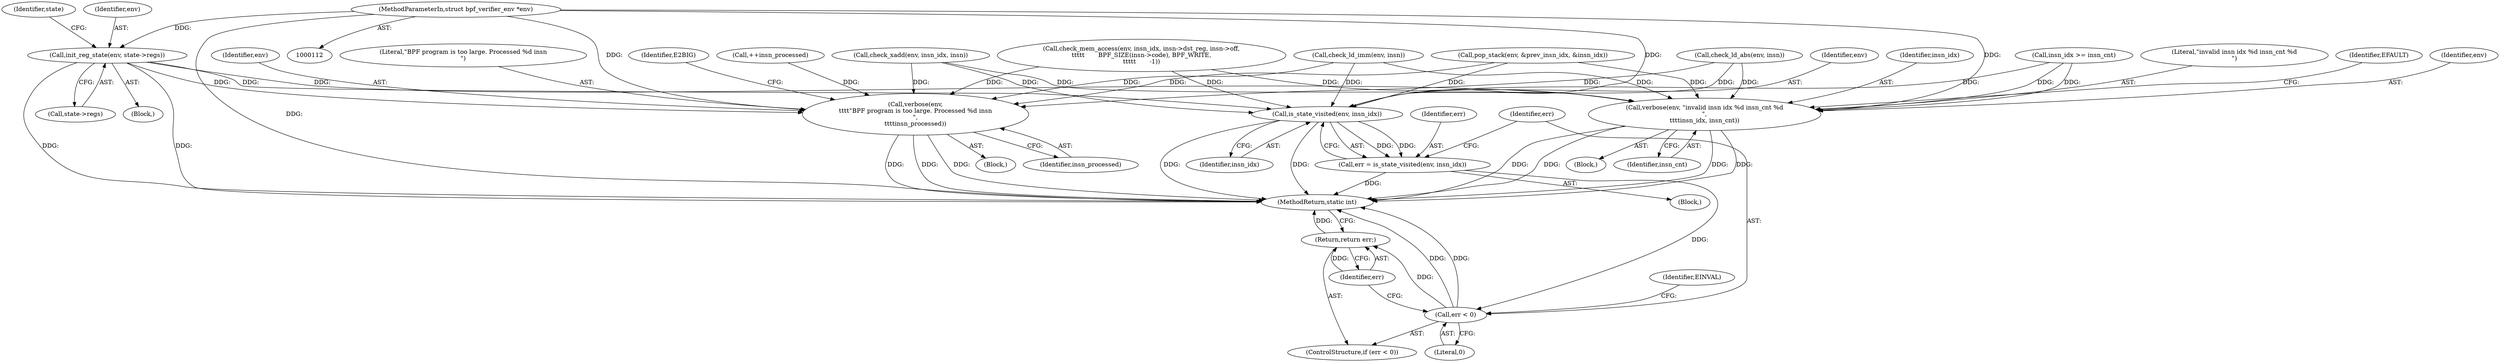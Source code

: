 digraph "0_linux_c131187db2d3fa2f8bf32fdf4e9a4ef805168467_1@pointer" {
"1000113" [label="(MethodParameterIn,struct bpf_verifier_env *env)"];
"1000163" [label="(Call,init_reg_state(env, state->regs))"];
"1000185" [label="(Call,verbose(env, \"invalid insn idx %d insn_cnt %d\n\",\n\t\t\t\tinsn_idx, insn_cnt))"];
"1000209" [label="(Call,verbose(env,\n\t\t\t\t\"BPF program is too large. Processed %d insn\n\",\n\t\t\t\tinsn_processed))"];
"1000218" [label="(Call,is_state_visited(env, insn_idx))"];
"1000216" [label="(Call,err = is_state_visited(env, insn_idx))"];
"1000222" [label="(Call,err < 0)"];
"1000225" [label="(Return,return err;)"];
"1000187" [label="(Literal,\"invalid insn idx %d insn_cnt %d\n\")"];
"1000219" [label="(Identifier,env)"];
"1000113" [label="(MethodParameterIn,struct bpf_verifier_env *env)"];
"1000192" [label="(Identifier,EFAULT)"];
"1000185" [label="(Call,verbose(env, \"invalid insn idx %d insn_cnt %d\n\",\n\t\t\t\tinsn_idx, insn_cnt))"];
"1000165" [label="(Call,state->regs)"];
"1000209" [label="(Call,verbose(env,\n\t\t\t\t\"BPF program is too large. Processed %d insn\n\",\n\t\t\t\tinsn_processed))"];
"1000186" [label="(Identifier,env)"];
"1000212" [label="(Identifier,insn_processed)"];
"1000189" [label="(Identifier,insn_cnt)"];
"1000615" [label="(Call,check_mem_access(env, insn_idx, insn->dst_reg, insn->off,\n\t\t\t\t\t       BPF_SIZE(insn->code), BPF_WRITE,\n\t\t\t\t\t       -1))"];
"1000222" [label="(Call,err < 0)"];
"1000224" [label="(Literal,0)"];
"1000170" [label="(Identifier,state)"];
"1000221" [label="(ControlStructure,if (err < 0))"];
"1000210" [label="(Identifier,env)"];
"1000164" [label="(Identifier,env)"];
"1000163" [label="(Call,init_reg_state(env, state->regs))"];
"1000880" [label="(Call,check_ld_imm(env, insn))"];
"1000218" [label="(Call,is_state_visited(env, insn_idx))"];
"1000226" [label="(Identifier,err)"];
"1000177" [label="(Block,)"];
"1000114" [label="(Block,)"];
"1000181" [label="(Call,insn_idx >= insn_cnt)"];
"1000921" [label="(MethodReturn,static int)"];
"1000184" [label="(Block,)"];
"1000208" [label="(Block,)"];
"1000220" [label="(Identifier,insn_idx)"];
"1000223" [label="(Identifier,err)"];
"1000225" [label="(Return,return err;)"];
"1000188" [label="(Identifier,insn_idx)"];
"1000865" [label="(Call,check_ld_abs(env, insn))"];
"1000211" [label="(Literal,\"BPF program is too large. Processed %d insn\n\")"];
"1000231" [label="(Identifier,EINVAL)"];
"1000471" [label="(Call,check_xadd(env, insn_idx, insn))"];
"1000215" [label="(Identifier,E2BIG)"];
"1000216" [label="(Call,err = is_state_visited(env, insn_idx))"];
"1000205" [label="(Call,++insn_processed)"];
"1000808" [label="(Call,pop_stack(env, &prev_insn_idx, &insn_idx))"];
"1000217" [label="(Identifier,err)"];
"1000113" -> "1000112"  [label="AST: "];
"1000113" -> "1000921"  [label="DDG: "];
"1000113" -> "1000163"  [label="DDG: "];
"1000113" -> "1000185"  [label="DDG: "];
"1000113" -> "1000209"  [label="DDG: "];
"1000113" -> "1000218"  [label="DDG: "];
"1000163" -> "1000114"  [label="AST: "];
"1000163" -> "1000165"  [label="CFG: "];
"1000164" -> "1000163"  [label="AST: "];
"1000165" -> "1000163"  [label="AST: "];
"1000170" -> "1000163"  [label="CFG: "];
"1000163" -> "1000921"  [label="DDG: "];
"1000163" -> "1000921"  [label="DDG: "];
"1000163" -> "1000185"  [label="DDG: "];
"1000163" -> "1000209"  [label="DDG: "];
"1000163" -> "1000218"  [label="DDG: "];
"1000185" -> "1000184"  [label="AST: "];
"1000185" -> "1000189"  [label="CFG: "];
"1000186" -> "1000185"  [label="AST: "];
"1000187" -> "1000185"  [label="AST: "];
"1000188" -> "1000185"  [label="AST: "];
"1000189" -> "1000185"  [label="AST: "];
"1000192" -> "1000185"  [label="CFG: "];
"1000185" -> "1000921"  [label="DDG: "];
"1000185" -> "1000921"  [label="DDG: "];
"1000185" -> "1000921"  [label="DDG: "];
"1000185" -> "1000921"  [label="DDG: "];
"1000865" -> "1000185"  [label="DDG: "];
"1000880" -> "1000185"  [label="DDG: "];
"1000471" -> "1000185"  [label="DDG: "];
"1000615" -> "1000185"  [label="DDG: "];
"1000808" -> "1000185"  [label="DDG: "];
"1000181" -> "1000185"  [label="DDG: "];
"1000181" -> "1000185"  [label="DDG: "];
"1000209" -> "1000208"  [label="AST: "];
"1000209" -> "1000212"  [label="CFG: "];
"1000210" -> "1000209"  [label="AST: "];
"1000211" -> "1000209"  [label="AST: "];
"1000212" -> "1000209"  [label="AST: "];
"1000215" -> "1000209"  [label="CFG: "];
"1000209" -> "1000921"  [label="DDG: "];
"1000209" -> "1000921"  [label="DDG: "];
"1000209" -> "1000921"  [label="DDG: "];
"1000865" -> "1000209"  [label="DDG: "];
"1000880" -> "1000209"  [label="DDG: "];
"1000471" -> "1000209"  [label="DDG: "];
"1000615" -> "1000209"  [label="DDG: "];
"1000808" -> "1000209"  [label="DDG: "];
"1000205" -> "1000209"  [label="DDG: "];
"1000218" -> "1000216"  [label="AST: "];
"1000218" -> "1000220"  [label="CFG: "];
"1000219" -> "1000218"  [label="AST: "];
"1000220" -> "1000218"  [label="AST: "];
"1000216" -> "1000218"  [label="CFG: "];
"1000218" -> "1000921"  [label="DDG: "];
"1000218" -> "1000921"  [label="DDG: "];
"1000218" -> "1000216"  [label="DDG: "];
"1000218" -> "1000216"  [label="DDG: "];
"1000865" -> "1000218"  [label="DDG: "];
"1000880" -> "1000218"  [label="DDG: "];
"1000471" -> "1000218"  [label="DDG: "];
"1000615" -> "1000218"  [label="DDG: "];
"1000808" -> "1000218"  [label="DDG: "];
"1000181" -> "1000218"  [label="DDG: "];
"1000216" -> "1000177"  [label="AST: "];
"1000217" -> "1000216"  [label="AST: "];
"1000223" -> "1000216"  [label="CFG: "];
"1000216" -> "1000921"  [label="DDG: "];
"1000216" -> "1000222"  [label="DDG: "];
"1000222" -> "1000221"  [label="AST: "];
"1000222" -> "1000224"  [label="CFG: "];
"1000223" -> "1000222"  [label="AST: "];
"1000224" -> "1000222"  [label="AST: "];
"1000226" -> "1000222"  [label="CFG: "];
"1000231" -> "1000222"  [label="CFG: "];
"1000222" -> "1000921"  [label="DDG: "];
"1000222" -> "1000921"  [label="DDG: "];
"1000222" -> "1000225"  [label="DDG: "];
"1000225" -> "1000221"  [label="AST: "];
"1000225" -> "1000226"  [label="CFG: "];
"1000226" -> "1000225"  [label="AST: "];
"1000921" -> "1000225"  [label="CFG: "];
"1000225" -> "1000921"  [label="DDG: "];
"1000226" -> "1000225"  [label="DDG: "];
}
